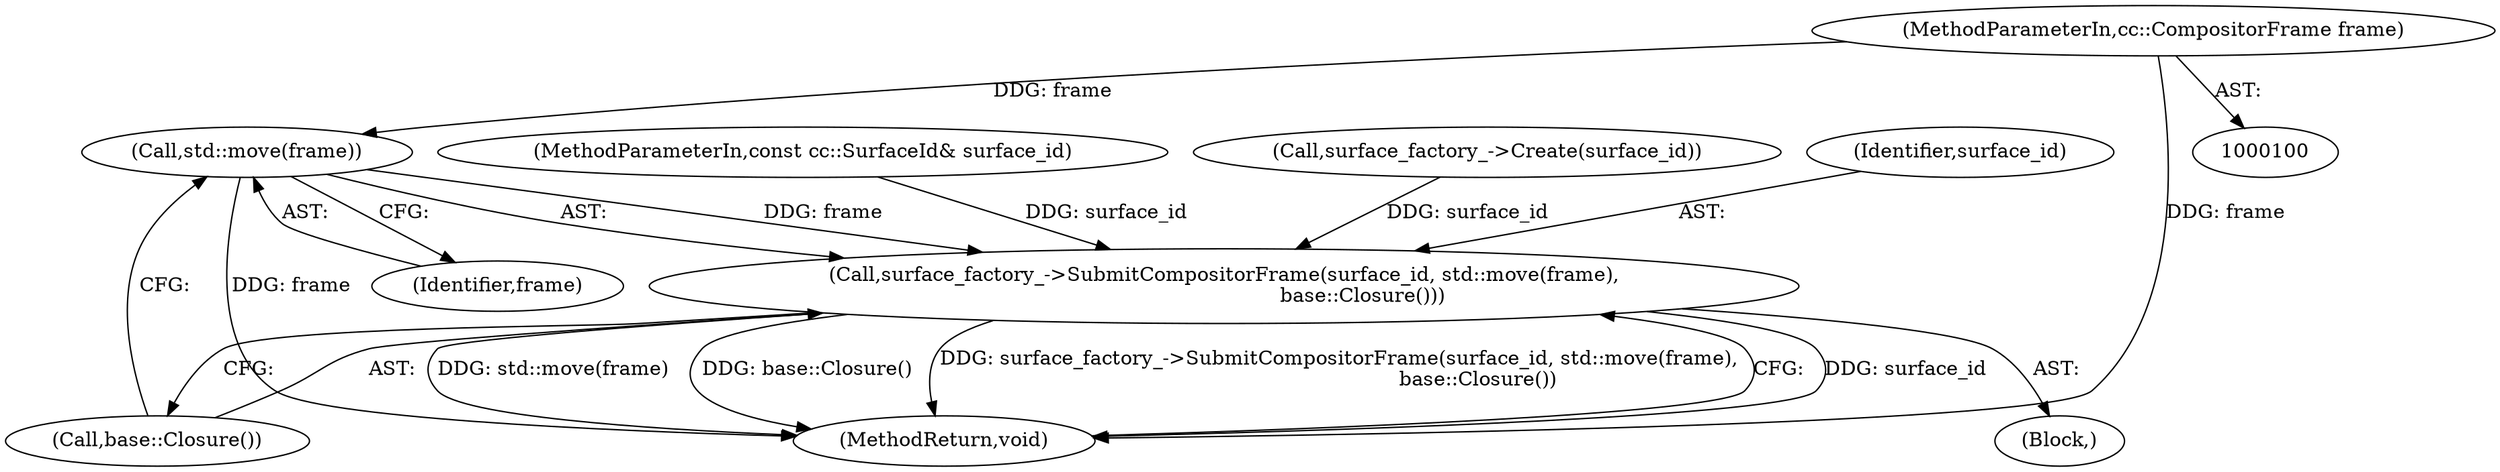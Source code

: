 digraph "0_Chrome_a3987c8b93d3abbba6ea4e438493bf996fff66b7@API" {
"1000133" [label="(Call,std::move(frame))"];
"1000102" [label="(MethodParameterIn,cc::CompositorFrame frame)"];
"1000131" [label="(Call,surface_factory_->SubmitCompositorFrame(surface_id, std::move(frame),\n                                            base::Closure()))"];
"1000134" [label="(Identifier,frame)"];
"1000135" [label="(Call,base::Closure())"];
"1000131" [label="(Call,surface_factory_->SubmitCompositorFrame(surface_id, std::move(frame),\n                                            base::Closure()))"];
"1000101" [label="(MethodParameterIn,const cc::SurfaceId& surface_id)"];
"1000121" [label="(Call,surface_factory_->Create(surface_id))"];
"1000133" [label="(Call,std::move(frame))"];
"1000136" [label="(MethodReturn,void)"];
"1000103" [label="(Block,)"];
"1000102" [label="(MethodParameterIn,cc::CompositorFrame frame)"];
"1000132" [label="(Identifier,surface_id)"];
"1000133" -> "1000131"  [label="AST: "];
"1000133" -> "1000134"  [label="CFG: "];
"1000134" -> "1000133"  [label="AST: "];
"1000135" -> "1000133"  [label="CFG: "];
"1000133" -> "1000136"  [label="DDG: frame"];
"1000133" -> "1000131"  [label="DDG: frame"];
"1000102" -> "1000133"  [label="DDG: frame"];
"1000102" -> "1000100"  [label="AST: "];
"1000102" -> "1000136"  [label="DDG: frame"];
"1000131" -> "1000103"  [label="AST: "];
"1000131" -> "1000135"  [label="CFG: "];
"1000132" -> "1000131"  [label="AST: "];
"1000135" -> "1000131"  [label="AST: "];
"1000136" -> "1000131"  [label="CFG: "];
"1000131" -> "1000136"  [label="DDG: surface_id"];
"1000131" -> "1000136"  [label="DDG: std::move(frame)"];
"1000131" -> "1000136"  [label="DDG: base::Closure()"];
"1000131" -> "1000136"  [label="DDG: surface_factory_->SubmitCompositorFrame(surface_id, std::move(frame),\n                                            base::Closure())"];
"1000121" -> "1000131"  [label="DDG: surface_id"];
"1000101" -> "1000131"  [label="DDG: surface_id"];
}
